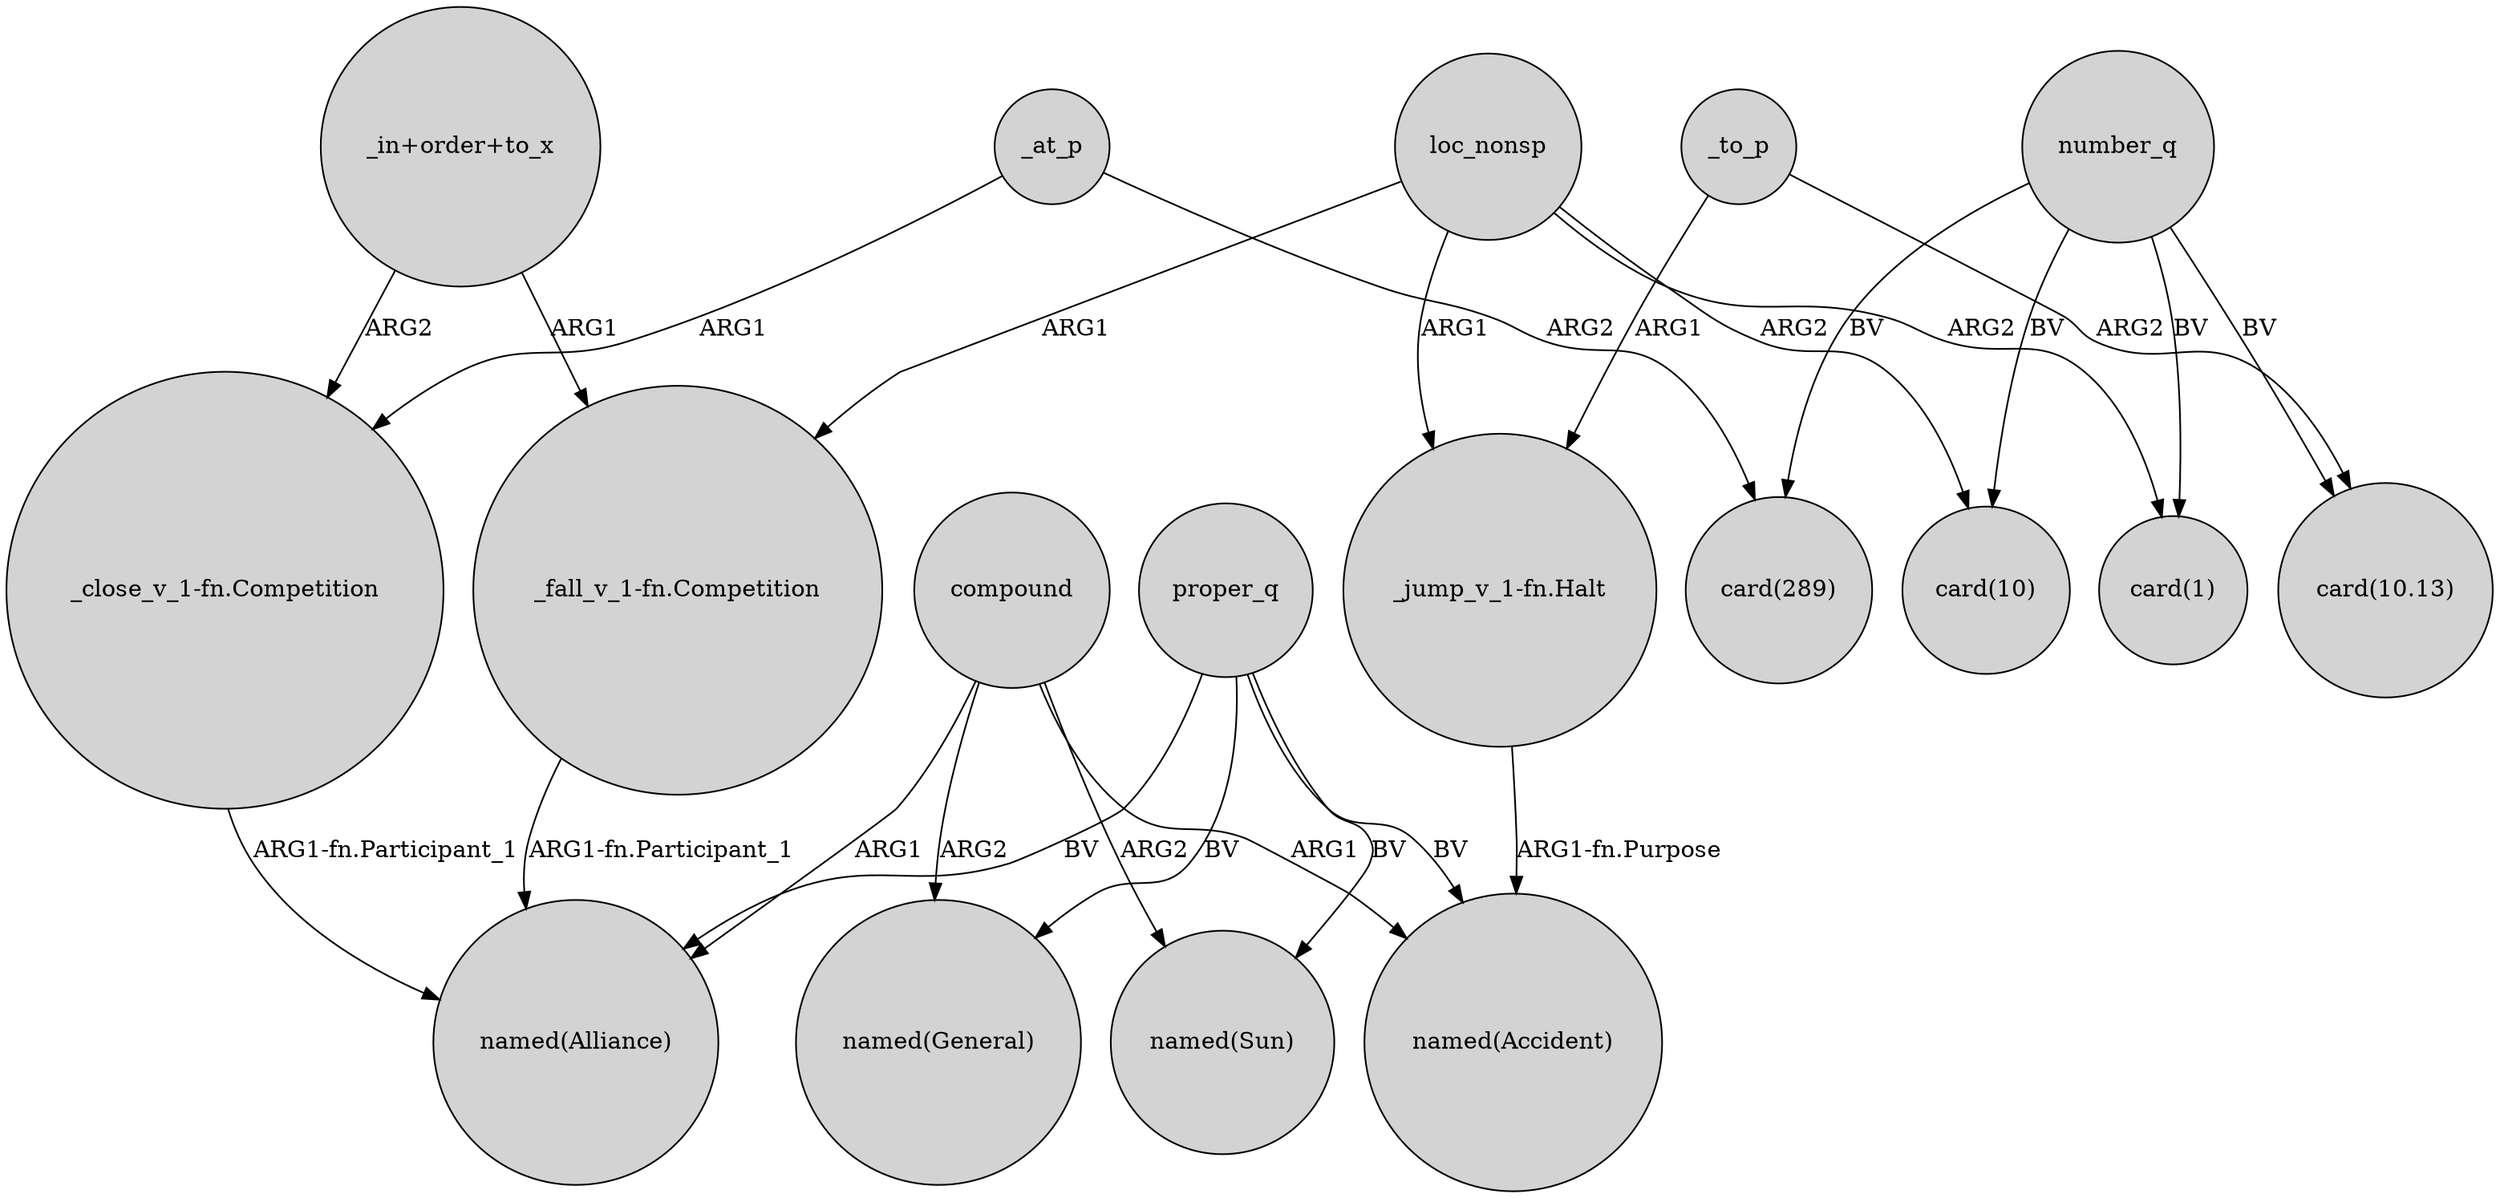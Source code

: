 digraph {
	node [shape=circle style=filled]
	"_in+order+to_x" -> "_fall_v_1-fn.Competition" [label=ARG1]
	compound -> "named(Sun)" [label=ARG2]
	number_q -> "card(1)" [label=BV]
	_to_p -> "card(10.13)" [label=ARG2]
	_at_p -> "_close_v_1-fn.Competition" [label=ARG1]
	loc_nonsp -> "_fall_v_1-fn.Competition" [label=ARG1]
	loc_nonsp -> "_jump_v_1-fn.Halt" [label=ARG1]
	"_close_v_1-fn.Competition" -> "named(Alliance)" [label="ARG1-fn.Participant_1"]
	"_fall_v_1-fn.Competition" -> "named(Alliance)" [label="ARG1-fn.Participant_1"]
	proper_q -> "named(Accident)" [label=BV]
	loc_nonsp -> "card(1)" [label=ARG2]
	number_q -> "card(289)" [label=BV]
	proper_q -> "named(Alliance)" [label=BV]
	_at_p -> "card(289)" [label=ARG2]
	loc_nonsp -> "card(10)" [label=ARG2]
	proper_q -> "named(Sun)" [label=BV]
	proper_q -> "named(General)" [label=BV]
	"_jump_v_1-fn.Halt" -> "named(Accident)" [label="ARG1-fn.Purpose"]
	number_q -> "card(10.13)" [label=BV]
	"_in+order+to_x" -> "_close_v_1-fn.Competition" [label=ARG2]
	compound -> "named(Alliance)" [label=ARG1]
	number_q -> "card(10)" [label=BV]
	compound -> "named(Accident)" [label=ARG1]
	_to_p -> "_jump_v_1-fn.Halt" [label=ARG1]
	compound -> "named(General)" [label=ARG2]
}
